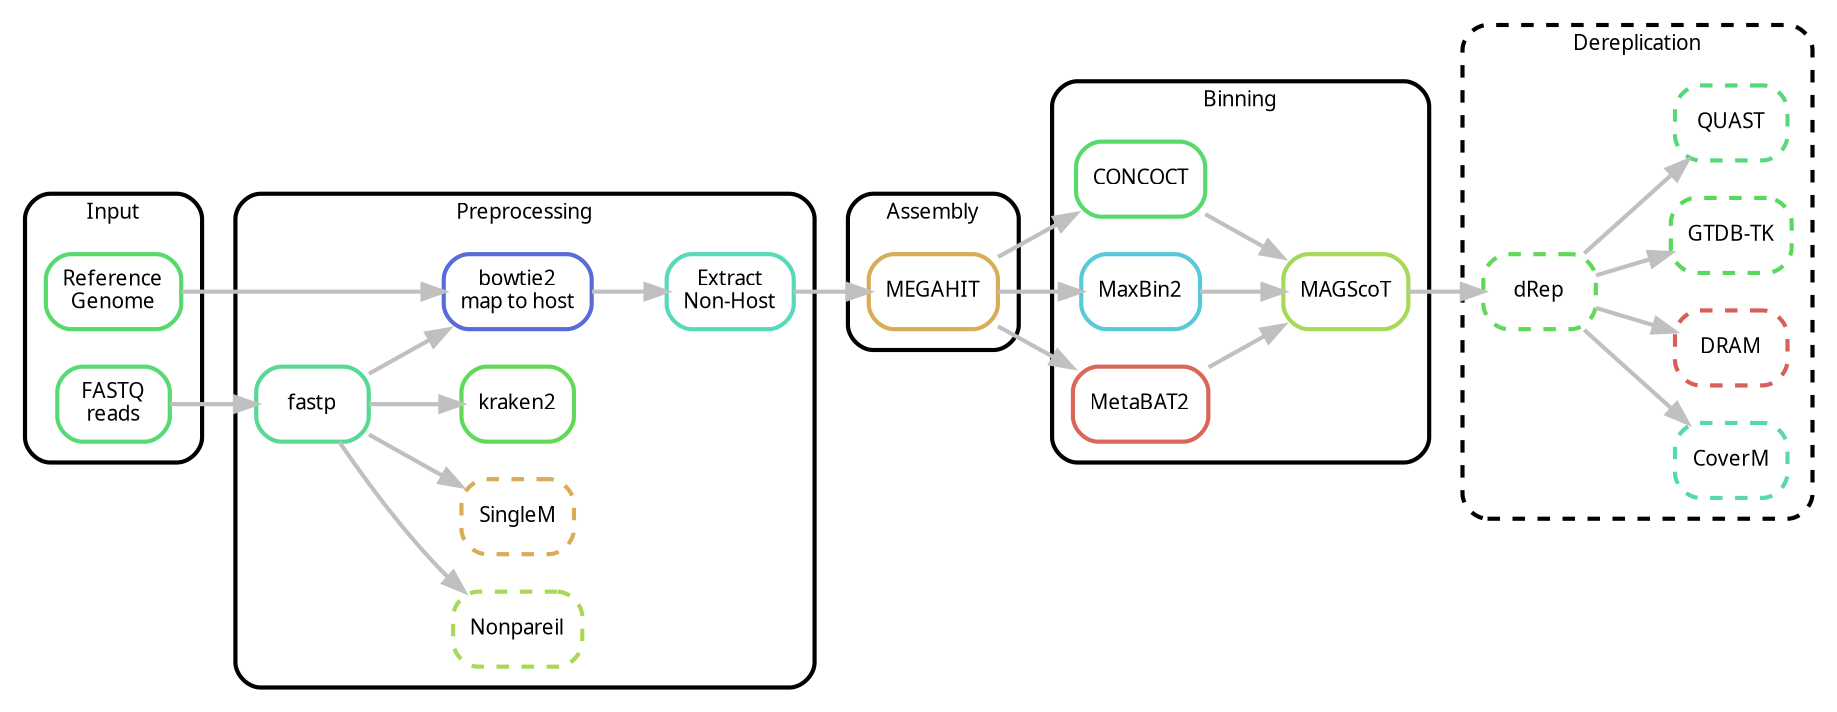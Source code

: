 digraph snakemake_dag {
	rankdir=LR;
    graph[bgcolor=white, margin=0, compound=true];
    node[shape=box, style=rounded, fontname=sans, fontsize=10, penwidth=2];
    edge[penwidth=2, color=grey];

    subgraph cluster_0 {
        label = "Input";
		shape=box; style=rounded; fontname=sans; fontsize=10; penwidth=2; margin=10;
        reference [label = "Reference\nGenome", color = "0.36 0.6 0.85"];
    	fastq     [label = "FASTQ\nreads",      color = "0.37 0.6 0.85"];
    }

	subgraph cluster_1 {
		label = "Preprocessing";
		shape=box; style=rounded; fontname=sans; fontsize=10; penwidth=2; margin=10;
		extract   [label = "Extract\nNon-Host",    color = "0.46 0.6 0.85"];
	    bowtie2   [label = "bowtie2\nmap to host", color = "0.64 0.6 0.85"];
	    fastp     [label = "fastp",                color = "0.41 0.6 0.85"];
	    nonpareil [label = "Nonpareil",            color = "0.23 0.6 0.85", style = "dashed,rounded"];
	    singlem   [label = "SingleM",              color = "0.11 0.6 0.85", style = "dashed,rounded"];
	    kraken2   [label = "kraken2",              color = "0.32 0.6 0.85"];
	}

    reference -> bowtie2
    fastq     -> fastp

	fastp   -> bowtie2
	fastp   -> nonpareil
	fastp   -> singlem
	fastp   -> kraken2
	bowtie2 -> extract
	extract -> megahit

	subgraph cluster_2 {
		label = "Assembly";
		shape=box; style=rounded; fontname=sans; fontsize=10; penwidth=2; margin=10;
		megahit [label = "MEGAHIT", color = "0.11 0.6 0.85"];
	}

	megahit -> concoct
	megahit -> maxbin2
	megahit -> metabat2

	subgraph cluster_3 {
		label = "Binning";
		shape=box; style=rounded; fontname=sans; fontsize=10; penwidth=2; margin=10;
		concoct  [label = "CONCOCT",  color = "0.36 0.6 0.85"];
    	maxbin2  [label = "MaxBin2",  color = "0.52 0.6 0.85"];
	    metabat2 [label = "MetaBAT2", color = "0.02 0.6 0.85"];
		magscot  [label = "MAGScoT",  color = "0.23 0.6 0.85"];
	}

	metabat2 -> magscot
	concoct  -> magscot
	maxbin2  -> magscot
	magscot  -> drep

	subgraph cluster_4 {
		label = "Dereplication";
		shape=box; style="rounded,dashed"; fontname=sans; fontsize=10; penwidth=2; margin=10;
    	coverm [label = "CoverM",  color = "0.44 0.6 0.85", style = "dashed,rounded"];
	    dram   [label = "DRAM",    color = "0.01 0.6 0.85", style = "dashed,rounded"];
	    gtdbtk [label = "GTDB-TK", color = "0.34 0.6 0.85", style = "dashed,rounded"];
	    drep   [label = "dRep",    color = "0.32 0.6 0.85", style = "dashed,rounded"];
    	quast  [label = "QUAST",   color = "0.38 0.6 0.85", style = "dashed,rounded"];
	}

	drep -> coverm
	drep -> dram
	drep -> gtdbtk
	drep -> quast

}
